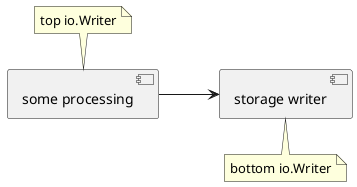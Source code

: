 {
  "sha1": "19n5d4kfu2v5m0f2riyolrhx4wvgrxw",
  "insertion": {
    "when": "2024-05-30T20:48:19.610Z",
    "url": "https://github.com/plantuml/plantuml/issues/207",
    "user": "plantuml@gmail.com"
  }
}
@startuml
skinparam svek_trace true
left to right direction

    [some processing] --> [storage writer]

note top of [some processing] : top io.Writer
note bottom of [storage writer] : bottom io.Writer
@enduml
